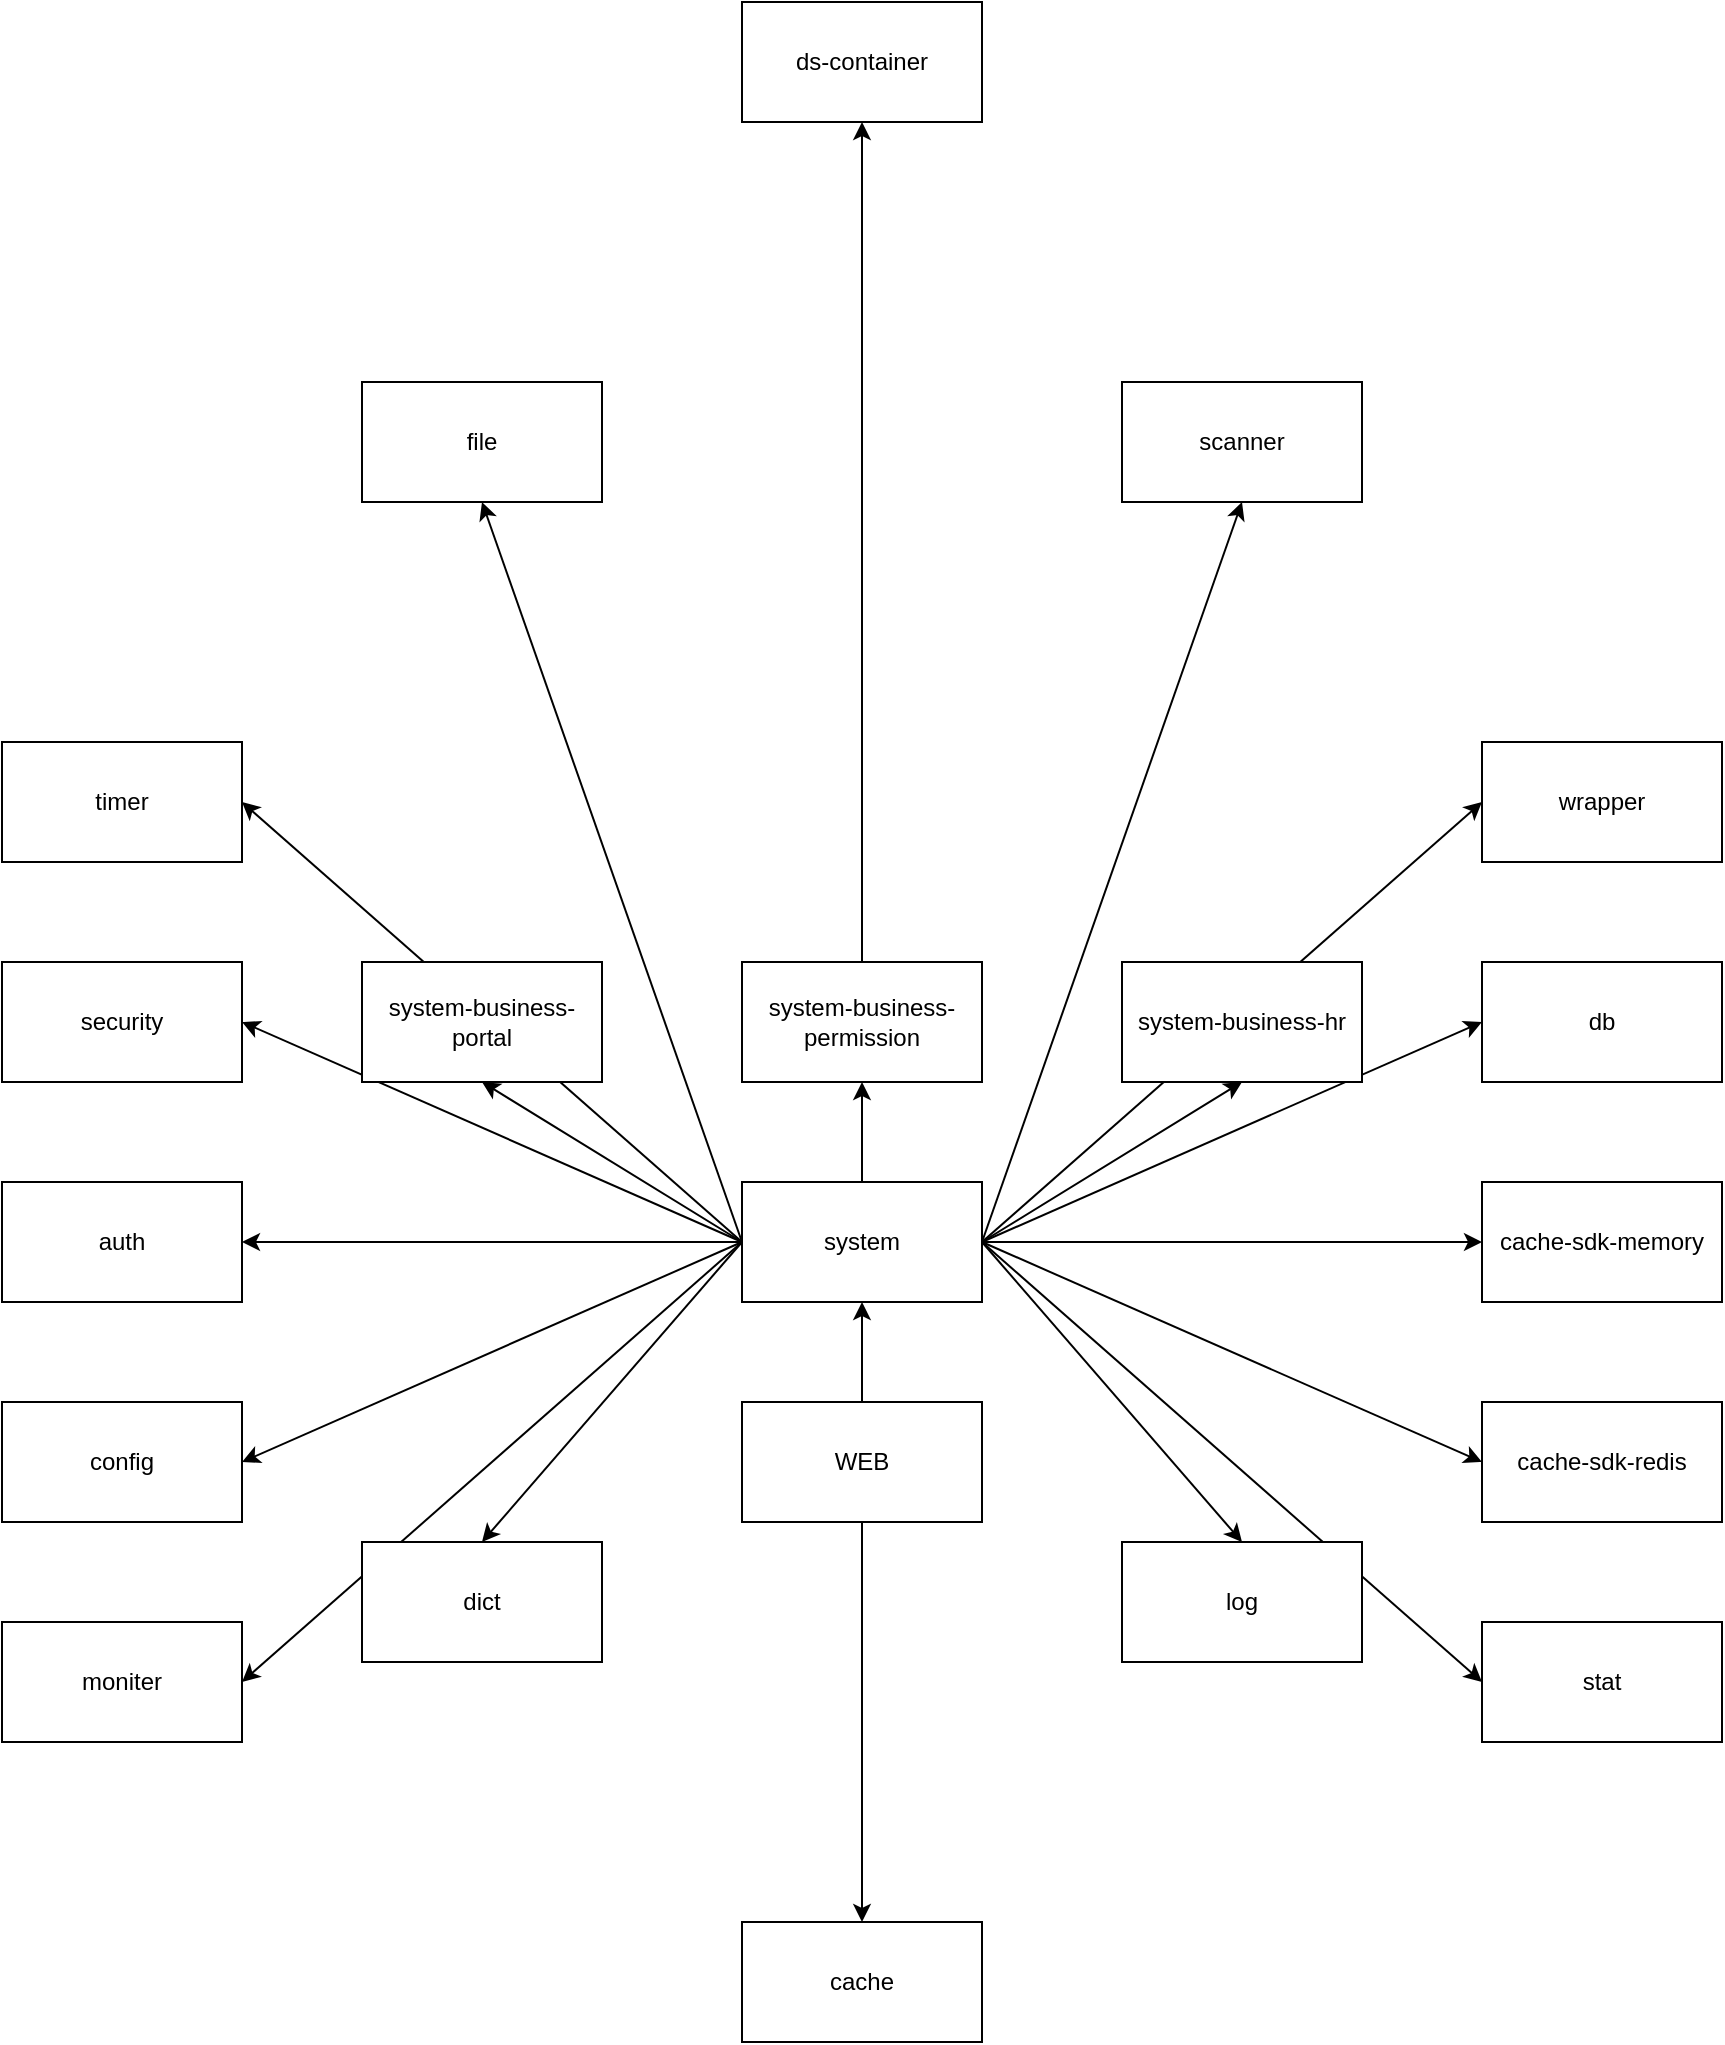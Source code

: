 <mxfile version="26.2.15">
  <diagram name="Page-1" id="dTFzSpqEktPpAgZfvwsA">
    <mxGraphModel dx="2147" dy="1880" grid="1" gridSize="10" guides="1" tooltips="1" connect="1" arrows="1" fold="1" page="1" pageScale="1" pageWidth="850" pageHeight="1100" math="0" shadow="0">
      <root>
        <mxCell id="0" />
        <mxCell id="1" parent="0" />
        <mxCell id="oYiOcZ5IGJ-oy7S69wUD-25" value="" style="endArrow=classic;html=1;rounded=0;exitX=0;exitY=0.5;exitDx=0;exitDy=0;entryX=1;entryY=0.5;entryDx=0;entryDy=0;" edge="1" parent="1" source="oYiOcZ5IGJ-oy7S69wUD-1" target="oYiOcZ5IGJ-oy7S69wUD-24">
          <mxGeometry width="50" height="50" relative="1" as="geometry">
            <mxPoint x="480" y="250" as="sourcePoint" />
            <mxPoint x="530" y="200" as="targetPoint" />
          </mxGeometry>
        </mxCell>
        <mxCell id="oYiOcZ5IGJ-oy7S69wUD-27" value="" style="endArrow=classic;html=1;rounded=0;entryX=0;entryY=0.5;entryDx=0;entryDy=0;" edge="1" parent="1" target="oYiOcZ5IGJ-oy7S69wUD-26">
          <mxGeometry width="50" height="50" relative="1" as="geometry">
            <mxPoint x="410" y="60" as="sourcePoint" />
            <mxPoint x="530" y="200" as="targetPoint" />
          </mxGeometry>
        </mxCell>
        <mxCell id="oYiOcZ5IGJ-oy7S69wUD-41" value="" style="endArrow=classic;html=1;rounded=0;entryX=1;entryY=0.5;entryDx=0;entryDy=0;" edge="1" parent="1" target="oYiOcZ5IGJ-oy7S69wUD-39">
          <mxGeometry width="50" height="50" relative="1" as="geometry">
            <mxPoint x="290" y="60" as="sourcePoint" />
            <mxPoint x="530" y="20" as="targetPoint" />
          </mxGeometry>
        </mxCell>
        <mxCell id="oYiOcZ5IGJ-oy7S69wUD-42" value="" style="endArrow=classic;html=1;rounded=0;entryX=0;entryY=0.5;entryDx=0;entryDy=0;exitX=1;exitY=0.5;exitDx=0;exitDy=0;" edge="1" parent="1" source="oYiOcZ5IGJ-oy7S69wUD-1" target="oYiOcZ5IGJ-oy7S69wUD-40">
          <mxGeometry width="50" height="50" relative="1" as="geometry">
            <mxPoint x="410" y="60" as="sourcePoint" />
            <mxPoint x="530" y="20" as="targetPoint" />
          </mxGeometry>
        </mxCell>
        <mxCell id="oYiOcZ5IGJ-oy7S69wUD-38" value="" style="endArrow=classic;html=1;rounded=0;exitX=0;exitY=0.5;exitDx=0;exitDy=0;entryX=1;entryY=0.5;entryDx=0;entryDy=0;" edge="1" parent="1" source="oYiOcZ5IGJ-oy7S69wUD-1" target="oYiOcZ5IGJ-oy7S69wUD-35">
          <mxGeometry width="50" height="50" relative="1" as="geometry">
            <mxPoint x="480" y="70" as="sourcePoint" />
            <mxPoint x="530" y="20" as="targetPoint" />
          </mxGeometry>
        </mxCell>
        <mxCell id="oYiOcZ5IGJ-oy7S69wUD-37" value="" style="endArrow=classic;html=1;rounded=0;entryX=0;entryY=0.5;entryDx=0;entryDy=0;" edge="1" parent="1" target="oYiOcZ5IGJ-oy7S69wUD-36">
          <mxGeometry width="50" height="50" relative="1" as="geometry">
            <mxPoint x="410" y="60" as="sourcePoint" />
            <mxPoint x="530" y="20" as="targetPoint" />
          </mxGeometry>
        </mxCell>
        <mxCell id="oYiOcZ5IGJ-oy7S69wUD-11" style="edgeStyle=orthogonalEdgeStyle;rounded=0;orthogonalLoop=1;jettySize=auto;html=1;exitX=0.5;exitY=0;exitDx=0;exitDy=0;entryX=0.5;entryY=1;entryDx=0;entryDy=0;" edge="1" parent="1" source="oYiOcZ5IGJ-oy7S69wUD-1" target="oYiOcZ5IGJ-oy7S69wUD-7">
          <mxGeometry relative="1" as="geometry" />
        </mxCell>
        <mxCell id="oYiOcZ5IGJ-oy7S69wUD-16" style="edgeStyle=orthogonalEdgeStyle;rounded=0;orthogonalLoop=1;jettySize=auto;html=1;" edge="1" parent="1" source="oYiOcZ5IGJ-oy7S69wUD-1" target="oYiOcZ5IGJ-oy7S69wUD-14">
          <mxGeometry relative="1" as="geometry" />
        </mxCell>
        <mxCell id="oYiOcZ5IGJ-oy7S69wUD-1" value="system" style="rounded=0;whiteSpace=wrap;html=1;" vertex="1" parent="1">
          <mxGeometry x="290" y="30" width="120" height="60" as="geometry" />
        </mxCell>
        <mxCell id="oYiOcZ5IGJ-oy7S69wUD-3" style="edgeStyle=orthogonalEdgeStyle;rounded=0;orthogonalLoop=1;jettySize=auto;html=1;entryX=0.5;entryY=1;entryDx=0;entryDy=0;" edge="1" parent="1" source="oYiOcZ5IGJ-oy7S69wUD-2" target="oYiOcZ5IGJ-oy7S69wUD-1">
          <mxGeometry relative="1" as="geometry" />
        </mxCell>
        <mxCell id="oYiOcZ5IGJ-oy7S69wUD-2" value="WEB" style="rounded=0;whiteSpace=wrap;html=1;" vertex="1" parent="1">
          <mxGeometry x="290" y="140" width="120" height="60" as="geometry" />
        </mxCell>
        <mxCell id="oYiOcZ5IGJ-oy7S69wUD-4" value="cache" style="rounded=0;whiteSpace=wrap;html=1;" vertex="1" parent="1">
          <mxGeometry x="290" y="400" width="120" height="60" as="geometry" />
        </mxCell>
        <mxCell id="oYiOcZ5IGJ-oy7S69wUD-6" value="system-business-hr" style="rounded=0;whiteSpace=wrap;html=1;" vertex="1" parent="1">
          <mxGeometry x="480" y="-80" width="120" height="60" as="geometry" />
        </mxCell>
        <mxCell id="oYiOcZ5IGJ-oy7S69wUD-7" value="system-business-permission" style="rounded=0;whiteSpace=wrap;html=1;" vertex="1" parent="1">
          <mxGeometry x="290" y="-80" width="120" height="60" as="geometry" />
        </mxCell>
        <mxCell id="oYiOcZ5IGJ-oy7S69wUD-8" value="system-business-portal" style="rounded=0;whiteSpace=wrap;html=1;" vertex="1" parent="1">
          <mxGeometry x="100" y="-80" width="120" height="60" as="geometry" />
        </mxCell>
        <mxCell id="oYiOcZ5IGJ-oy7S69wUD-10" value="" style="endArrow=classic;html=1;rounded=0;entryX=0.5;entryY=1;entryDx=0;entryDy=0;" edge="1" parent="1" target="oYiOcZ5IGJ-oy7S69wUD-8">
          <mxGeometry width="50" height="50" relative="1" as="geometry">
            <mxPoint x="290" y="60" as="sourcePoint" />
            <mxPoint x="540" y="140" as="targetPoint" />
          </mxGeometry>
        </mxCell>
        <mxCell id="oYiOcZ5IGJ-oy7S69wUD-13" value="" style="endArrow=classic;html=1;rounded=0;exitX=1;exitY=0.5;exitDx=0;exitDy=0;entryX=0.5;entryY=1;entryDx=0;entryDy=0;" edge="1" parent="1" source="oYiOcZ5IGJ-oy7S69wUD-1" target="oYiOcZ5IGJ-oy7S69wUD-6">
          <mxGeometry width="50" height="50" relative="1" as="geometry">
            <mxPoint x="490" y="190" as="sourcePoint" />
            <mxPoint x="540" y="140" as="targetPoint" />
          </mxGeometry>
        </mxCell>
        <mxCell id="oYiOcZ5IGJ-oy7S69wUD-14" value="cache-sdk-memory" style="rounded=0;whiteSpace=wrap;html=1;" vertex="1" parent="1">
          <mxGeometry x="660" y="30" width="120" height="60" as="geometry" />
        </mxCell>
        <mxCell id="oYiOcZ5IGJ-oy7S69wUD-17" value="cache-sdk-redis" style="rounded=0;whiteSpace=wrap;html=1;" vertex="1" parent="1">
          <mxGeometry x="660" y="140" width="120" height="60" as="geometry" />
        </mxCell>
        <mxCell id="oYiOcZ5IGJ-oy7S69wUD-18" value="" style="endArrow=classic;html=1;rounded=0;exitX=0.5;exitY=1;exitDx=0;exitDy=0;entryX=0.5;entryY=0;entryDx=0;entryDy=0;" edge="1" parent="1" source="oYiOcZ5IGJ-oy7S69wUD-2" target="oYiOcZ5IGJ-oy7S69wUD-4">
          <mxGeometry width="50" height="50" relative="1" as="geometry">
            <mxPoint x="480" y="250" as="sourcePoint" />
            <mxPoint x="330" y="290" as="targetPoint" />
          </mxGeometry>
        </mxCell>
        <mxCell id="oYiOcZ5IGJ-oy7S69wUD-19" value="" style="endArrow=classic;html=1;rounded=0;exitX=1;exitY=0.5;exitDx=0;exitDy=0;entryX=0;entryY=0.5;entryDx=0;entryDy=0;" edge="1" parent="1" source="oYiOcZ5IGJ-oy7S69wUD-1" target="oYiOcZ5IGJ-oy7S69wUD-17">
          <mxGeometry width="50" height="50" relative="1" as="geometry">
            <mxPoint x="480" y="250" as="sourcePoint" />
            <mxPoint x="530" y="200" as="targetPoint" />
          </mxGeometry>
        </mxCell>
        <mxCell id="oYiOcZ5IGJ-oy7S69wUD-20" value="config" style="rounded=0;whiteSpace=wrap;html=1;" vertex="1" parent="1">
          <mxGeometry x="-80" y="140" width="120" height="60" as="geometry" />
        </mxCell>
        <mxCell id="oYiOcZ5IGJ-oy7S69wUD-21" value="" style="endArrow=classic;html=1;rounded=0;exitX=0;exitY=0.5;exitDx=0;exitDy=0;entryX=1;entryY=0.5;entryDx=0;entryDy=0;" edge="1" parent="1" source="oYiOcZ5IGJ-oy7S69wUD-1" target="oYiOcZ5IGJ-oy7S69wUD-20">
          <mxGeometry width="50" height="50" relative="1" as="geometry">
            <mxPoint x="480" y="250" as="sourcePoint" />
            <mxPoint x="530" y="200" as="targetPoint" />
          </mxGeometry>
        </mxCell>
        <mxCell id="oYiOcZ5IGJ-oy7S69wUD-22" value="auth" style="rounded=0;whiteSpace=wrap;html=1;" vertex="1" parent="1">
          <mxGeometry x="-80" y="30" width="120" height="60" as="geometry" />
        </mxCell>
        <mxCell id="oYiOcZ5IGJ-oy7S69wUD-23" value="" style="endArrow=classic;html=1;rounded=0;exitX=0;exitY=0.5;exitDx=0;exitDy=0;entryX=1;entryY=0.5;entryDx=0;entryDy=0;" edge="1" parent="1" source="oYiOcZ5IGJ-oy7S69wUD-1" target="oYiOcZ5IGJ-oy7S69wUD-22">
          <mxGeometry width="50" height="50" relative="1" as="geometry">
            <mxPoint x="480" y="250" as="sourcePoint" />
            <mxPoint x="530" y="200" as="targetPoint" />
          </mxGeometry>
        </mxCell>
        <mxCell id="oYiOcZ5IGJ-oy7S69wUD-24" value="security" style="rounded=0;whiteSpace=wrap;html=1;" vertex="1" parent="1">
          <mxGeometry x="-80" y="-80" width="120" height="60" as="geometry" />
        </mxCell>
        <mxCell id="oYiOcZ5IGJ-oy7S69wUD-26" value="db" style="rounded=0;whiteSpace=wrap;html=1;" vertex="1" parent="1">
          <mxGeometry x="660" y="-80" width="120" height="60" as="geometry" />
        </mxCell>
        <mxCell id="oYiOcZ5IGJ-oy7S69wUD-28" value="file" style="rounded=0;whiteSpace=wrap;html=1;" vertex="1" parent="1">
          <mxGeometry x="100" y="-370" width="120" height="60" as="geometry" />
        </mxCell>
        <mxCell id="oYiOcZ5IGJ-oy7S69wUD-29" value="" style="endArrow=classic;html=1;rounded=0;exitX=0;exitY=0.5;exitDx=0;exitDy=0;entryX=0.5;entryY=1;entryDx=0;entryDy=0;" edge="1" parent="1" source="oYiOcZ5IGJ-oy7S69wUD-1" target="oYiOcZ5IGJ-oy7S69wUD-28">
          <mxGeometry width="50" height="50" relative="1" as="geometry">
            <mxPoint x="480" y="-130" as="sourcePoint" />
            <mxPoint x="530" y="-180" as="targetPoint" />
          </mxGeometry>
        </mxCell>
        <mxCell id="oYiOcZ5IGJ-oy7S69wUD-30" value="scanner" style="rounded=0;whiteSpace=wrap;html=1;" vertex="1" parent="1">
          <mxGeometry x="480" y="-370" width="120" height="60" as="geometry" />
        </mxCell>
        <mxCell id="oYiOcZ5IGJ-oy7S69wUD-31" value="" style="endArrow=classic;html=1;rounded=0;exitX=1;exitY=0.5;exitDx=0;exitDy=0;entryX=0.5;entryY=1;entryDx=0;entryDy=0;" edge="1" parent="1" source="oYiOcZ5IGJ-oy7S69wUD-1" target="oYiOcZ5IGJ-oy7S69wUD-30">
          <mxGeometry width="50" height="50" relative="1" as="geometry">
            <mxPoint x="480" y="-130" as="sourcePoint" />
            <mxPoint x="530" y="-180" as="targetPoint" />
          </mxGeometry>
        </mxCell>
        <mxCell id="oYiOcZ5IGJ-oy7S69wUD-32" value="dict" style="rounded=0;whiteSpace=wrap;html=1;" vertex="1" parent="1">
          <mxGeometry x="100" y="210" width="120" height="60" as="geometry" />
        </mxCell>
        <mxCell id="oYiOcZ5IGJ-oy7S69wUD-33" value="" style="endArrow=classic;html=1;rounded=0;entryX=0.5;entryY=0;entryDx=0;entryDy=0;exitX=0;exitY=0.5;exitDx=0;exitDy=0;" edge="1" parent="1" source="oYiOcZ5IGJ-oy7S69wUD-1" target="oYiOcZ5IGJ-oy7S69wUD-32">
          <mxGeometry width="50" height="50" relative="1" as="geometry">
            <mxPoint x="290" y="90" as="sourcePoint" />
            <mxPoint x="530" y="10" as="targetPoint" />
          </mxGeometry>
        </mxCell>
        <mxCell id="oYiOcZ5IGJ-oy7S69wUD-34" value="log" style="rounded=0;whiteSpace=wrap;html=1;" vertex="1" parent="1">
          <mxGeometry x="480" y="210" width="120" height="60" as="geometry" />
        </mxCell>
        <mxCell id="oYiOcZ5IGJ-oy7S69wUD-35" value="timer" style="rounded=0;whiteSpace=wrap;html=1;" vertex="1" parent="1">
          <mxGeometry x="-80" y="-190" width="120" height="60" as="geometry" />
        </mxCell>
        <mxCell id="oYiOcZ5IGJ-oy7S69wUD-36" value="wrapper" style="rounded=0;whiteSpace=wrap;html=1;" vertex="1" parent="1">
          <mxGeometry x="660" y="-190" width="120" height="60" as="geometry" />
        </mxCell>
        <mxCell id="oYiOcZ5IGJ-oy7S69wUD-39" value="moniter" style="rounded=0;whiteSpace=wrap;html=1;" vertex="1" parent="1">
          <mxGeometry x="-80" y="250" width="120" height="60" as="geometry" />
        </mxCell>
        <mxCell id="oYiOcZ5IGJ-oy7S69wUD-40" value="stat" style="rounded=0;whiteSpace=wrap;html=1;" vertex="1" parent="1">
          <mxGeometry x="660" y="250" width="120" height="60" as="geometry" />
        </mxCell>
        <mxCell id="oYiOcZ5IGJ-oy7S69wUD-43" value="" style="endArrow=classic;html=1;rounded=0;exitX=1;exitY=0.5;exitDx=0;exitDy=0;entryX=0.5;entryY=0;entryDx=0;entryDy=0;" edge="1" parent="1" source="oYiOcZ5IGJ-oy7S69wUD-1" target="oYiOcZ5IGJ-oy7S69wUD-34">
          <mxGeometry width="50" height="50" relative="1" as="geometry">
            <mxPoint x="480" y="70" as="sourcePoint" />
            <mxPoint x="530" y="20" as="targetPoint" />
          </mxGeometry>
        </mxCell>
        <mxCell id="oYiOcZ5IGJ-oy7S69wUD-44" value="ds-container" style="rounded=0;whiteSpace=wrap;html=1;" vertex="1" parent="1">
          <mxGeometry x="290" y="-560" width="120" height="60" as="geometry" />
        </mxCell>
        <mxCell id="oYiOcZ5IGJ-oy7S69wUD-45" value="" style="endArrow=classic;html=1;rounded=0;exitX=0.5;exitY=0;exitDx=0;exitDy=0;entryX=0.5;entryY=1;entryDx=0;entryDy=0;" edge="1" parent="1" source="oYiOcZ5IGJ-oy7S69wUD-7" target="oYiOcZ5IGJ-oy7S69wUD-44">
          <mxGeometry width="50" height="50" relative="1" as="geometry">
            <mxPoint x="480" y="-300" as="sourcePoint" />
            <mxPoint x="530" y="-350" as="targetPoint" />
          </mxGeometry>
        </mxCell>
      </root>
    </mxGraphModel>
  </diagram>
</mxfile>
